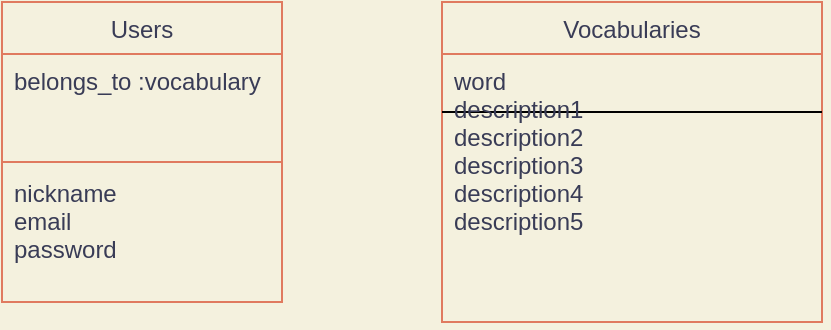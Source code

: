 <mxfile version="13.10.0" type="embed">
    <diagram id="GNcA4Cl8B7M0qeGPm2Tr" name="ページ1">
        <mxGraphModel dx="296" dy="785" grid="1" gridSize="10" guides="1" tooltips="1" connect="1" arrows="1" fold="1" page="1" pageScale="1" pageWidth="850" pageHeight="1100" background="#F4F1DE" math="0" shadow="0">
            <root>
                <mxCell id="0"/>
                <mxCell id="1" parent="0"/>
                <mxCell id="2" value="Users" style="swimlane;fontStyle=0;childLayout=stackLayout;horizontal=1;startSize=26;fillColor=none;horizontalStack=0;resizeParent=1;resizeParentMax=0;resizeLast=0;collapsible=1;marginBottom=0;strokeColor=#E07A5F;fontColor=#393C56;" parent="1" vertex="1">
                    <mxGeometry x="180" y="160" width="140" height="150" as="geometry"/>
                </mxCell>
                <mxCell id="3" value="belongs_to :vocabulary&#10;&#10;&#10;&#10;nickname&#10;email&#10;password" style="text;strokeColor=none;fillColor=none;align=left;verticalAlign=top;spacingLeft=4;spacingRight=4;overflow=hidden;rotatable=0;points=[[0,0.5],[1,0.5]];portConstraint=eastwest;fontColor=#393C56;" parent="2" vertex="1">
                    <mxGeometry y="26" width="140" height="124" as="geometry"/>
                </mxCell>
                <mxCell id="21" style="edgeStyle=none;rounded=0;orthogonalLoop=1;jettySize=auto;html=1;entryX=0;entryY=0.435;entryDx=0;entryDy=0;endArrow=none;endFill=0;labelBackgroundColor=#F4F1DE;strokeColor=#E07A5F;fontColor=#393C56;entryPerimeter=0;" parent="2" target="3" edge="1">
                    <mxGeometry relative="1" as="geometry">
                        <mxPoint x="140" y="80" as="sourcePoint"/>
                        <Array as="points"/>
                    </mxGeometry>
                </mxCell>
                <mxCell id="9" value="Vocabularies" style="swimlane;fontStyle=0;childLayout=stackLayout;horizontal=1;startSize=26;fillColor=none;horizontalStack=0;resizeParent=1;resizeParentMax=0;resizeLast=0;collapsible=1;marginBottom=0;strokeColor=#E07A5F;fontColor=#393C56;" parent="1" vertex="1">
                    <mxGeometry x="400" y="160" width="190" height="160" as="geometry"/>
                </mxCell>
                <mxCell id="30" value="" style="endArrow=none;html=1;strokeColor=#000000;strokeWidth=1;" edge="1" parent="9">
                    <mxGeometry width="50" height="50" relative="1" as="geometry">
                        <mxPoint y="55" as="sourcePoint"/>
                        <mxPoint x="190" y="55" as="targetPoint"/>
                        <Array as="points"/>
                    </mxGeometry>
                </mxCell>
                <mxCell id="29" style="edgeStyle=orthogonalEdgeStyle;rounded=0;orthogonalLoop=1;jettySize=auto;html=1;exitX=1;exitY=0.5;exitDx=0;exitDy=0;startSize=1;endSize=1;strokeColor=#000000;strokeWidth=1;" edge="1" parent="9" source="10" target="10">
                    <mxGeometry relative="1" as="geometry"/>
                </mxCell>
                <mxCell id="10" value="word&#10;description1&#10;description2&#10;description3&#10;description4&#10;description5" style="text;strokeColor=none;fillColor=none;align=left;verticalAlign=top;spacingLeft=4;spacingRight=4;overflow=hidden;rotatable=0;points=[[0,0.5],[1,0.5]];portConstraint=eastwest;fontColor=#393C56;fontStyle=0" parent="9" vertex="1">
                    <mxGeometry y="26" width="190" height="134" as="geometry"/>
                </mxCell>
            </root>
        </mxGraphModel>
    </diagram>
</mxfile>